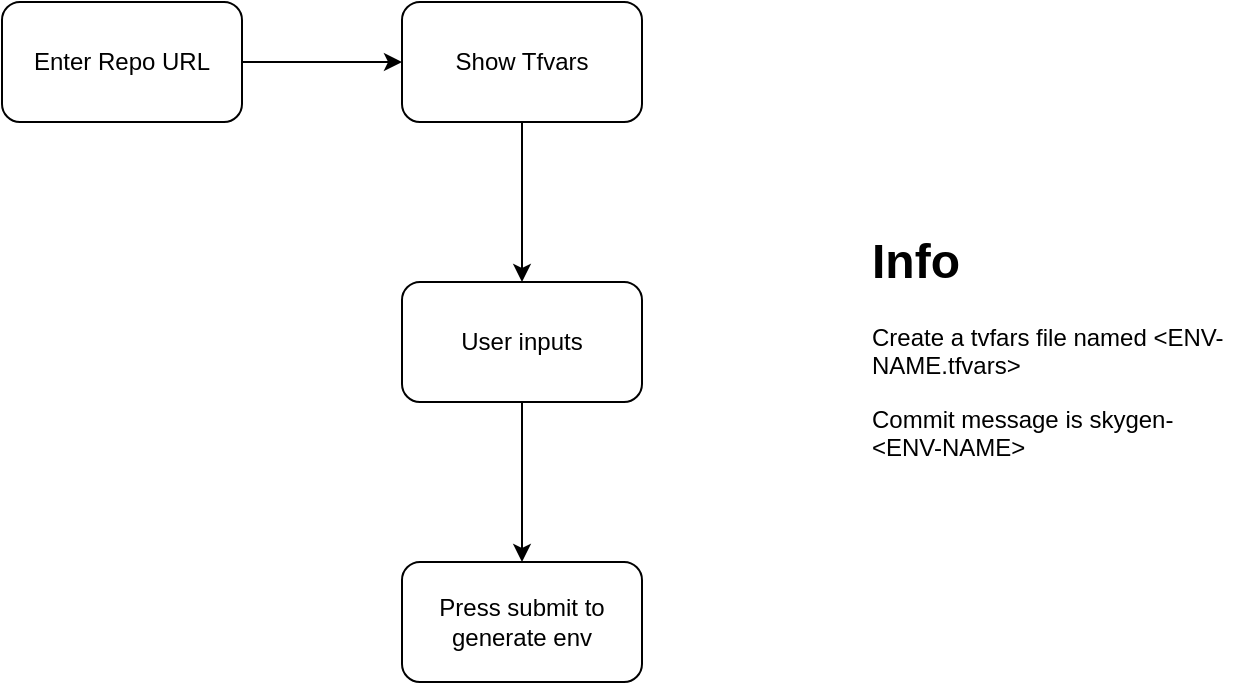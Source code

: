 <mxfile>
    <diagram id="G91CcxEQ2sg-VadfYs4S" name="Page-1">
        <mxGraphModel dx="894" dy="385" grid="1" gridSize="10" guides="1" tooltips="1" connect="1" arrows="1" fold="1" page="1" pageScale="1" pageWidth="850" pageHeight="1100" math="0" shadow="0">
            <root>
                <mxCell id="0"/>
                <mxCell id="1" parent="0"/>
                <mxCell id="4" value="" style="edgeStyle=none;html=1;" parent="1" source="2" target="3" edge="1">
                    <mxGeometry relative="1" as="geometry"/>
                </mxCell>
                <mxCell id="2" value="Enter Repo URL" style="rounded=1;whiteSpace=wrap;html=1;" parent="1" vertex="1">
                    <mxGeometry x="130" y="320" width="120" height="60" as="geometry"/>
                </mxCell>
                <mxCell id="6" value="" style="edgeStyle=none;html=1;" parent="1" source="3" target="5" edge="1">
                    <mxGeometry relative="1" as="geometry"/>
                </mxCell>
                <mxCell id="3" value="Show Tfvars" style="whiteSpace=wrap;html=1;rounded=1;" parent="1" vertex="1">
                    <mxGeometry x="330" y="320" width="120" height="60" as="geometry"/>
                </mxCell>
                <mxCell id="12" value="" style="edgeStyle=none;html=1;" edge="1" parent="1" source="5" target="7">
                    <mxGeometry relative="1" as="geometry">
                        <mxPoint x="390.0" y="600" as="targetPoint"/>
                    </mxGeometry>
                </mxCell>
                <mxCell id="5" value="User inputs" style="whiteSpace=wrap;html=1;rounded=1;" parent="1" vertex="1">
                    <mxGeometry x="330" y="460" width="120" height="60" as="geometry"/>
                </mxCell>
                <mxCell id="7" value="Press submit to generate env" style="whiteSpace=wrap;html=1;rounded=1;" parent="1" vertex="1">
                    <mxGeometry x="330" y="600" width="120" height="60" as="geometry"/>
                </mxCell>
                <mxCell id="10" value="&lt;h1&gt;Info&lt;/h1&gt;&lt;p&gt;Create a tvfars file named &amp;lt;ENV-NAME.tfvars&amp;gt;&lt;/p&gt;&lt;p&gt;Commit message&amp;nbsp;is skygen-&amp;lt;ENV-NAME&amp;gt;&lt;/p&gt;" style="text;html=1;strokeColor=none;fillColor=none;spacing=5;spacingTop=-20;whiteSpace=wrap;overflow=hidden;rounded=0;" vertex="1" parent="1">
                    <mxGeometry x="560" y="430" width="190" height="120" as="geometry"/>
                </mxCell>
            </root>
        </mxGraphModel>
    </diagram>
</mxfile>